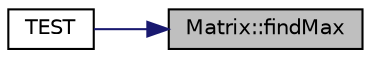 digraph "Matrix::findMax"
{
 // LATEX_PDF_SIZE
  edge [fontname="Helvetica",fontsize="10",labelfontname="Helvetica",labelfontsize="10"];
  node [fontname="Helvetica",fontsize="10",shape=record];
  rankdir="RL";
  Node1 [label="Matrix::findMax",height=0.2,width=0.4,color="black", fillcolor="grey75", style="filled", fontcolor="black",tooltip=" "];
  Node1 -> Node2 [dir="back",color="midnightblue",fontsize="10",style="solid",fontname="Helvetica"];
  Node2 [label="TEST",height=0.2,width=0.4,color="black", fillcolor="white", style="filled",URL="$test_8cpp.html#a6a7d763e7ec29eed7b29f8fce2f20b82",tooltip=" "];
}
